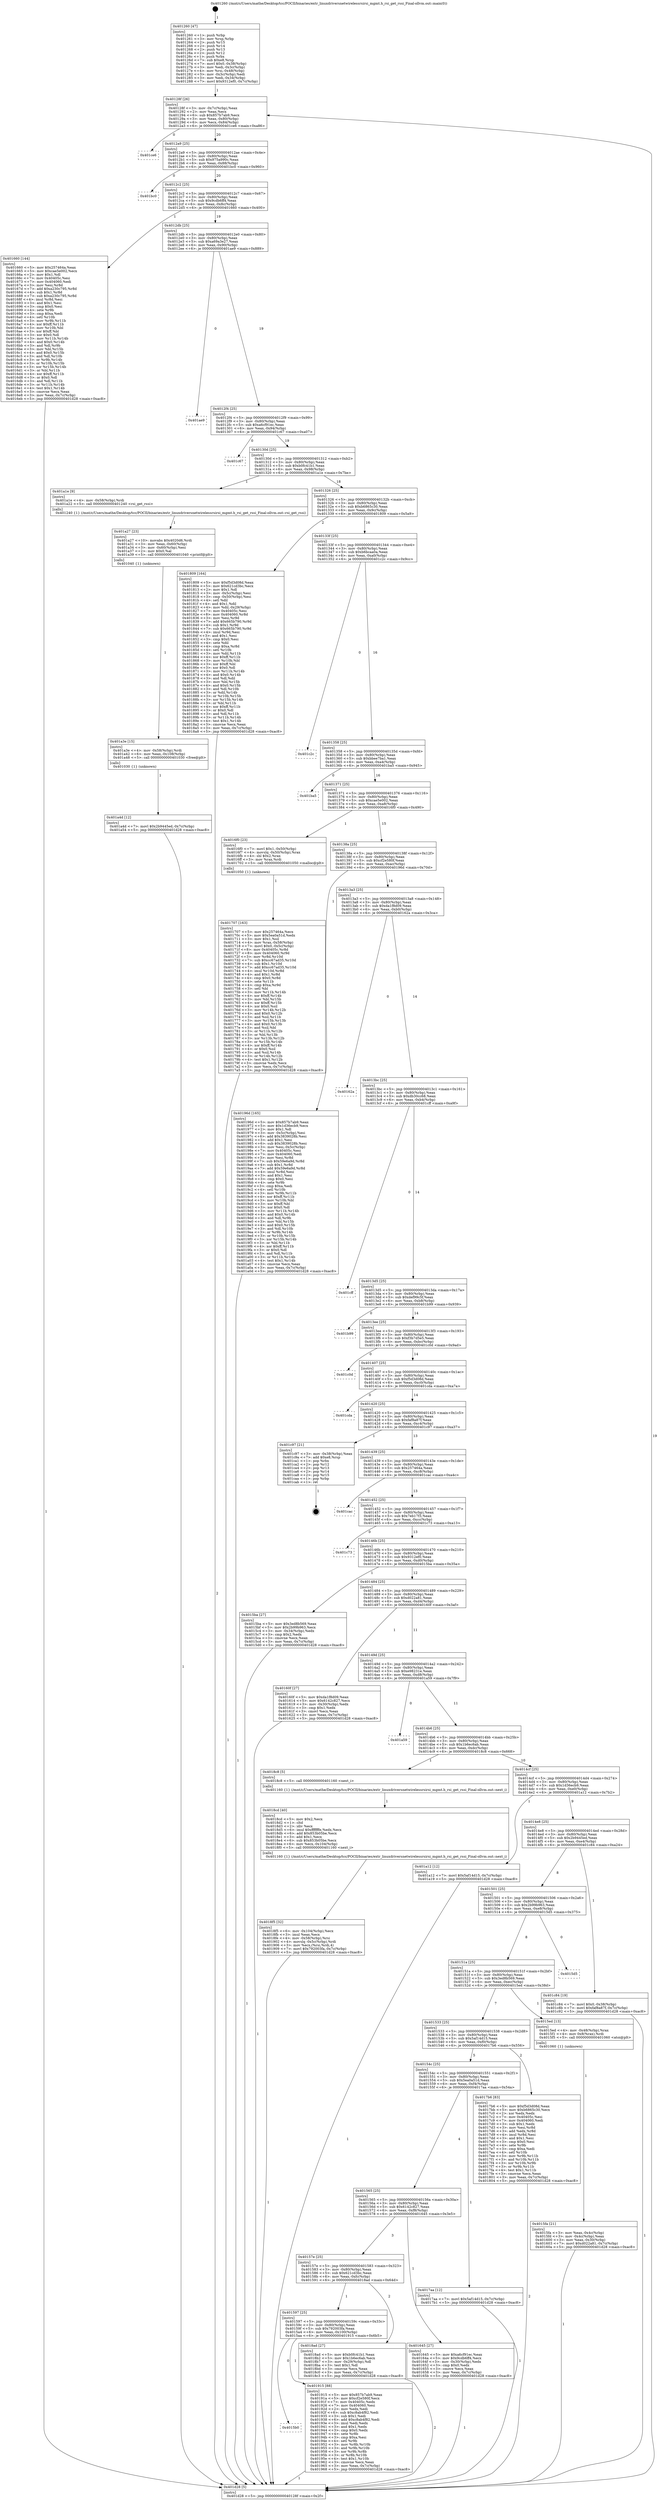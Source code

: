 digraph "0x401260" {
  label = "0x401260 (/mnt/c/Users/mathe/Desktop/tcc/POCII/binaries/extr_linuxdriversnetwirelessrsirsi_mgmt.h_rsi_get_rssi_Final-ollvm.out::main(0))"
  labelloc = "t"
  node[shape=record]

  Entry [label="",width=0.3,height=0.3,shape=circle,fillcolor=black,style=filled]
  "0x40128f" [label="{
     0x40128f [26]\l
     | [instrs]\l
     &nbsp;&nbsp;0x40128f \<+3\>: mov -0x7c(%rbp),%eax\l
     &nbsp;&nbsp;0x401292 \<+2\>: mov %eax,%ecx\l
     &nbsp;&nbsp;0x401294 \<+6\>: sub $0x857b7ab9,%ecx\l
     &nbsp;&nbsp;0x40129a \<+3\>: mov %eax,-0x80(%rbp)\l
     &nbsp;&nbsp;0x40129d \<+6\>: mov %ecx,-0x84(%rbp)\l
     &nbsp;&nbsp;0x4012a3 \<+6\>: je 0000000000401ce6 \<main+0xa86\>\l
  }"]
  "0x401ce6" [label="{
     0x401ce6\l
  }", style=dashed]
  "0x4012a9" [label="{
     0x4012a9 [25]\l
     | [instrs]\l
     &nbsp;&nbsp;0x4012a9 \<+5\>: jmp 00000000004012ae \<main+0x4e\>\l
     &nbsp;&nbsp;0x4012ae \<+3\>: mov -0x80(%rbp),%eax\l
     &nbsp;&nbsp;0x4012b1 \<+5\>: sub $0x975a990c,%eax\l
     &nbsp;&nbsp;0x4012b6 \<+6\>: mov %eax,-0x88(%rbp)\l
     &nbsp;&nbsp;0x4012bc \<+6\>: je 0000000000401bc0 \<main+0x960\>\l
  }"]
  Exit [label="",width=0.3,height=0.3,shape=circle,fillcolor=black,style=filled,peripheries=2]
  "0x401bc0" [label="{
     0x401bc0\l
  }", style=dashed]
  "0x4012c2" [label="{
     0x4012c2 [25]\l
     | [instrs]\l
     &nbsp;&nbsp;0x4012c2 \<+5\>: jmp 00000000004012c7 \<main+0x67\>\l
     &nbsp;&nbsp;0x4012c7 \<+3\>: mov -0x80(%rbp),%eax\l
     &nbsp;&nbsp;0x4012ca \<+5\>: sub $0x9cdb6ff4,%eax\l
     &nbsp;&nbsp;0x4012cf \<+6\>: mov %eax,-0x8c(%rbp)\l
     &nbsp;&nbsp;0x4012d5 \<+6\>: je 0000000000401660 \<main+0x400\>\l
  }"]
  "0x401a4d" [label="{
     0x401a4d [12]\l
     | [instrs]\l
     &nbsp;&nbsp;0x401a4d \<+7\>: movl $0x2b9445ed,-0x7c(%rbp)\l
     &nbsp;&nbsp;0x401a54 \<+5\>: jmp 0000000000401d28 \<main+0xac8\>\l
  }"]
  "0x401660" [label="{
     0x401660 [144]\l
     | [instrs]\l
     &nbsp;&nbsp;0x401660 \<+5\>: mov $0x257464a,%eax\l
     &nbsp;&nbsp;0x401665 \<+5\>: mov $0xcae5e002,%ecx\l
     &nbsp;&nbsp;0x40166a \<+2\>: mov $0x1,%dl\l
     &nbsp;&nbsp;0x40166c \<+7\>: mov 0x40405c,%esi\l
     &nbsp;&nbsp;0x401673 \<+7\>: mov 0x404060,%edi\l
     &nbsp;&nbsp;0x40167a \<+3\>: mov %esi,%r8d\l
     &nbsp;&nbsp;0x40167d \<+7\>: add $0xa230c795,%r8d\l
     &nbsp;&nbsp;0x401684 \<+4\>: sub $0x1,%r8d\l
     &nbsp;&nbsp;0x401688 \<+7\>: sub $0xa230c795,%r8d\l
     &nbsp;&nbsp;0x40168f \<+4\>: imul %r8d,%esi\l
     &nbsp;&nbsp;0x401693 \<+3\>: and $0x1,%esi\l
     &nbsp;&nbsp;0x401696 \<+3\>: cmp $0x0,%esi\l
     &nbsp;&nbsp;0x401699 \<+4\>: sete %r9b\l
     &nbsp;&nbsp;0x40169d \<+3\>: cmp $0xa,%edi\l
     &nbsp;&nbsp;0x4016a0 \<+4\>: setl %r10b\l
     &nbsp;&nbsp;0x4016a4 \<+3\>: mov %r9b,%r11b\l
     &nbsp;&nbsp;0x4016a7 \<+4\>: xor $0xff,%r11b\l
     &nbsp;&nbsp;0x4016ab \<+3\>: mov %r10b,%bl\l
     &nbsp;&nbsp;0x4016ae \<+3\>: xor $0xff,%bl\l
     &nbsp;&nbsp;0x4016b1 \<+3\>: xor $0x0,%dl\l
     &nbsp;&nbsp;0x4016b4 \<+3\>: mov %r11b,%r14b\l
     &nbsp;&nbsp;0x4016b7 \<+4\>: and $0x0,%r14b\l
     &nbsp;&nbsp;0x4016bb \<+3\>: and %dl,%r9b\l
     &nbsp;&nbsp;0x4016be \<+3\>: mov %bl,%r15b\l
     &nbsp;&nbsp;0x4016c1 \<+4\>: and $0x0,%r15b\l
     &nbsp;&nbsp;0x4016c5 \<+3\>: and %dl,%r10b\l
     &nbsp;&nbsp;0x4016c8 \<+3\>: or %r9b,%r14b\l
     &nbsp;&nbsp;0x4016cb \<+3\>: or %r10b,%r15b\l
     &nbsp;&nbsp;0x4016ce \<+3\>: xor %r15b,%r14b\l
     &nbsp;&nbsp;0x4016d1 \<+3\>: or %bl,%r11b\l
     &nbsp;&nbsp;0x4016d4 \<+4\>: xor $0xff,%r11b\l
     &nbsp;&nbsp;0x4016d8 \<+3\>: or $0x0,%dl\l
     &nbsp;&nbsp;0x4016db \<+3\>: and %dl,%r11b\l
     &nbsp;&nbsp;0x4016de \<+3\>: or %r11b,%r14b\l
     &nbsp;&nbsp;0x4016e1 \<+4\>: test $0x1,%r14b\l
     &nbsp;&nbsp;0x4016e5 \<+3\>: cmovne %ecx,%eax\l
     &nbsp;&nbsp;0x4016e8 \<+3\>: mov %eax,-0x7c(%rbp)\l
     &nbsp;&nbsp;0x4016eb \<+5\>: jmp 0000000000401d28 \<main+0xac8\>\l
  }"]
  "0x4012db" [label="{
     0x4012db [25]\l
     | [instrs]\l
     &nbsp;&nbsp;0x4012db \<+5\>: jmp 00000000004012e0 \<main+0x80\>\l
     &nbsp;&nbsp;0x4012e0 \<+3\>: mov -0x80(%rbp),%eax\l
     &nbsp;&nbsp;0x4012e3 \<+5\>: sub $0xa69a3e27,%eax\l
     &nbsp;&nbsp;0x4012e8 \<+6\>: mov %eax,-0x90(%rbp)\l
     &nbsp;&nbsp;0x4012ee \<+6\>: je 0000000000401ae9 \<main+0x889\>\l
  }"]
  "0x401a3e" [label="{
     0x401a3e [15]\l
     | [instrs]\l
     &nbsp;&nbsp;0x401a3e \<+4\>: mov -0x58(%rbp),%rdi\l
     &nbsp;&nbsp;0x401a42 \<+6\>: mov %eax,-0x108(%rbp)\l
     &nbsp;&nbsp;0x401a48 \<+5\>: call 0000000000401030 \<free@plt\>\l
     | [calls]\l
     &nbsp;&nbsp;0x401030 \{1\} (unknown)\l
  }"]
  "0x401ae9" [label="{
     0x401ae9\l
  }", style=dashed]
  "0x4012f4" [label="{
     0x4012f4 [25]\l
     | [instrs]\l
     &nbsp;&nbsp;0x4012f4 \<+5\>: jmp 00000000004012f9 \<main+0x99\>\l
     &nbsp;&nbsp;0x4012f9 \<+3\>: mov -0x80(%rbp),%eax\l
     &nbsp;&nbsp;0x4012fc \<+5\>: sub $0xa6cf91ec,%eax\l
     &nbsp;&nbsp;0x401301 \<+6\>: mov %eax,-0x94(%rbp)\l
     &nbsp;&nbsp;0x401307 \<+6\>: je 0000000000401c67 \<main+0xa07\>\l
  }"]
  "0x401a27" [label="{
     0x401a27 [23]\l
     | [instrs]\l
     &nbsp;&nbsp;0x401a27 \<+10\>: movabs $0x4020d6,%rdi\l
     &nbsp;&nbsp;0x401a31 \<+3\>: mov %eax,-0x60(%rbp)\l
     &nbsp;&nbsp;0x401a34 \<+3\>: mov -0x60(%rbp),%esi\l
     &nbsp;&nbsp;0x401a37 \<+2\>: mov $0x0,%al\l
     &nbsp;&nbsp;0x401a39 \<+5\>: call 0000000000401040 \<printf@plt\>\l
     | [calls]\l
     &nbsp;&nbsp;0x401040 \{1\} (unknown)\l
  }"]
  "0x401c67" [label="{
     0x401c67\l
  }", style=dashed]
  "0x40130d" [label="{
     0x40130d [25]\l
     | [instrs]\l
     &nbsp;&nbsp;0x40130d \<+5\>: jmp 0000000000401312 \<main+0xb2\>\l
     &nbsp;&nbsp;0x401312 \<+3\>: mov -0x80(%rbp),%eax\l
     &nbsp;&nbsp;0x401315 \<+5\>: sub $0xb0fc41b1,%eax\l
     &nbsp;&nbsp;0x40131a \<+6\>: mov %eax,-0x98(%rbp)\l
     &nbsp;&nbsp;0x401320 \<+6\>: je 0000000000401a1e \<main+0x7be\>\l
  }"]
  "0x4015b0" [label="{
     0x4015b0\l
  }", style=dashed]
  "0x401a1e" [label="{
     0x401a1e [9]\l
     | [instrs]\l
     &nbsp;&nbsp;0x401a1e \<+4\>: mov -0x58(%rbp),%rdi\l
     &nbsp;&nbsp;0x401a22 \<+5\>: call 0000000000401240 \<rsi_get_rssi\>\l
     | [calls]\l
     &nbsp;&nbsp;0x401240 \{1\} (/mnt/c/Users/mathe/Desktop/tcc/POCII/binaries/extr_linuxdriversnetwirelessrsirsi_mgmt.h_rsi_get_rssi_Final-ollvm.out::rsi_get_rssi)\l
  }"]
  "0x401326" [label="{
     0x401326 [25]\l
     | [instrs]\l
     &nbsp;&nbsp;0x401326 \<+5\>: jmp 000000000040132b \<main+0xcb\>\l
     &nbsp;&nbsp;0x40132b \<+3\>: mov -0x80(%rbp),%eax\l
     &nbsp;&nbsp;0x40132e \<+5\>: sub $0xb6865c30,%eax\l
     &nbsp;&nbsp;0x401333 \<+6\>: mov %eax,-0x9c(%rbp)\l
     &nbsp;&nbsp;0x401339 \<+6\>: je 0000000000401809 \<main+0x5a9\>\l
  }"]
  "0x401915" [label="{
     0x401915 [88]\l
     | [instrs]\l
     &nbsp;&nbsp;0x401915 \<+5\>: mov $0x857b7ab9,%eax\l
     &nbsp;&nbsp;0x40191a \<+5\>: mov $0xcf2e580f,%ecx\l
     &nbsp;&nbsp;0x40191f \<+7\>: mov 0x40405c,%edx\l
     &nbsp;&nbsp;0x401926 \<+7\>: mov 0x404060,%esi\l
     &nbsp;&nbsp;0x40192d \<+2\>: mov %edx,%edi\l
     &nbsp;&nbsp;0x40192f \<+6\>: sub $0xc8ab4f82,%edi\l
     &nbsp;&nbsp;0x401935 \<+3\>: sub $0x1,%edi\l
     &nbsp;&nbsp;0x401938 \<+6\>: add $0xc8ab4f82,%edi\l
     &nbsp;&nbsp;0x40193e \<+3\>: imul %edi,%edx\l
     &nbsp;&nbsp;0x401941 \<+3\>: and $0x1,%edx\l
     &nbsp;&nbsp;0x401944 \<+3\>: cmp $0x0,%edx\l
     &nbsp;&nbsp;0x401947 \<+4\>: sete %r8b\l
     &nbsp;&nbsp;0x40194b \<+3\>: cmp $0xa,%esi\l
     &nbsp;&nbsp;0x40194e \<+4\>: setl %r9b\l
     &nbsp;&nbsp;0x401952 \<+3\>: mov %r8b,%r10b\l
     &nbsp;&nbsp;0x401955 \<+3\>: and %r9b,%r10b\l
     &nbsp;&nbsp;0x401958 \<+3\>: xor %r9b,%r8b\l
     &nbsp;&nbsp;0x40195b \<+3\>: or %r8b,%r10b\l
     &nbsp;&nbsp;0x40195e \<+4\>: test $0x1,%r10b\l
     &nbsp;&nbsp;0x401962 \<+3\>: cmovne %ecx,%eax\l
     &nbsp;&nbsp;0x401965 \<+3\>: mov %eax,-0x7c(%rbp)\l
     &nbsp;&nbsp;0x401968 \<+5\>: jmp 0000000000401d28 \<main+0xac8\>\l
  }"]
  "0x401809" [label="{
     0x401809 [164]\l
     | [instrs]\l
     &nbsp;&nbsp;0x401809 \<+5\>: mov $0xf5d3d08d,%eax\l
     &nbsp;&nbsp;0x40180e \<+5\>: mov $0x621cd3bc,%ecx\l
     &nbsp;&nbsp;0x401813 \<+2\>: mov $0x1,%dl\l
     &nbsp;&nbsp;0x401815 \<+3\>: mov -0x5c(%rbp),%esi\l
     &nbsp;&nbsp;0x401818 \<+3\>: cmp -0x50(%rbp),%esi\l
     &nbsp;&nbsp;0x40181b \<+4\>: setl %dil\l
     &nbsp;&nbsp;0x40181f \<+4\>: and $0x1,%dil\l
     &nbsp;&nbsp;0x401823 \<+4\>: mov %dil,-0x29(%rbp)\l
     &nbsp;&nbsp;0x401827 \<+7\>: mov 0x40405c,%esi\l
     &nbsp;&nbsp;0x40182e \<+8\>: mov 0x404060,%r8d\l
     &nbsp;&nbsp;0x401836 \<+3\>: mov %esi,%r9d\l
     &nbsp;&nbsp;0x401839 \<+7\>: add $0x665b790,%r9d\l
     &nbsp;&nbsp;0x401840 \<+4\>: sub $0x1,%r9d\l
     &nbsp;&nbsp;0x401844 \<+7\>: sub $0x665b790,%r9d\l
     &nbsp;&nbsp;0x40184b \<+4\>: imul %r9d,%esi\l
     &nbsp;&nbsp;0x40184f \<+3\>: and $0x1,%esi\l
     &nbsp;&nbsp;0x401852 \<+3\>: cmp $0x0,%esi\l
     &nbsp;&nbsp;0x401855 \<+4\>: sete %dil\l
     &nbsp;&nbsp;0x401859 \<+4\>: cmp $0xa,%r8d\l
     &nbsp;&nbsp;0x40185d \<+4\>: setl %r10b\l
     &nbsp;&nbsp;0x401861 \<+3\>: mov %dil,%r11b\l
     &nbsp;&nbsp;0x401864 \<+4\>: xor $0xff,%r11b\l
     &nbsp;&nbsp;0x401868 \<+3\>: mov %r10b,%bl\l
     &nbsp;&nbsp;0x40186b \<+3\>: xor $0xff,%bl\l
     &nbsp;&nbsp;0x40186e \<+3\>: xor $0x0,%dl\l
     &nbsp;&nbsp;0x401871 \<+3\>: mov %r11b,%r14b\l
     &nbsp;&nbsp;0x401874 \<+4\>: and $0x0,%r14b\l
     &nbsp;&nbsp;0x401878 \<+3\>: and %dl,%dil\l
     &nbsp;&nbsp;0x40187b \<+3\>: mov %bl,%r15b\l
     &nbsp;&nbsp;0x40187e \<+4\>: and $0x0,%r15b\l
     &nbsp;&nbsp;0x401882 \<+3\>: and %dl,%r10b\l
     &nbsp;&nbsp;0x401885 \<+3\>: or %dil,%r14b\l
     &nbsp;&nbsp;0x401888 \<+3\>: or %r10b,%r15b\l
     &nbsp;&nbsp;0x40188b \<+3\>: xor %r15b,%r14b\l
     &nbsp;&nbsp;0x40188e \<+3\>: or %bl,%r11b\l
     &nbsp;&nbsp;0x401891 \<+4\>: xor $0xff,%r11b\l
     &nbsp;&nbsp;0x401895 \<+3\>: or $0x0,%dl\l
     &nbsp;&nbsp;0x401898 \<+3\>: and %dl,%r11b\l
     &nbsp;&nbsp;0x40189b \<+3\>: or %r11b,%r14b\l
     &nbsp;&nbsp;0x40189e \<+4\>: test $0x1,%r14b\l
     &nbsp;&nbsp;0x4018a2 \<+3\>: cmovne %ecx,%eax\l
     &nbsp;&nbsp;0x4018a5 \<+3\>: mov %eax,-0x7c(%rbp)\l
     &nbsp;&nbsp;0x4018a8 \<+5\>: jmp 0000000000401d28 \<main+0xac8\>\l
  }"]
  "0x40133f" [label="{
     0x40133f [25]\l
     | [instrs]\l
     &nbsp;&nbsp;0x40133f \<+5\>: jmp 0000000000401344 \<main+0xe4\>\l
     &nbsp;&nbsp;0x401344 \<+3\>: mov -0x80(%rbp),%eax\l
     &nbsp;&nbsp;0x401347 \<+5\>: sub $0xb6bcaa0a,%eax\l
     &nbsp;&nbsp;0x40134c \<+6\>: mov %eax,-0xa0(%rbp)\l
     &nbsp;&nbsp;0x401352 \<+6\>: je 0000000000401c2c \<main+0x9cc\>\l
  }"]
  "0x4018f5" [label="{
     0x4018f5 [32]\l
     | [instrs]\l
     &nbsp;&nbsp;0x4018f5 \<+6\>: mov -0x104(%rbp),%ecx\l
     &nbsp;&nbsp;0x4018fb \<+3\>: imul %eax,%ecx\l
     &nbsp;&nbsp;0x4018fe \<+4\>: mov -0x58(%rbp),%rsi\l
     &nbsp;&nbsp;0x401902 \<+4\>: movslq -0x5c(%rbp),%rdi\l
     &nbsp;&nbsp;0x401906 \<+3\>: mov %ecx,(%rsi,%rdi,4)\l
     &nbsp;&nbsp;0x401909 \<+7\>: movl $0x792003fa,-0x7c(%rbp)\l
     &nbsp;&nbsp;0x401910 \<+5\>: jmp 0000000000401d28 \<main+0xac8\>\l
  }"]
  "0x401c2c" [label="{
     0x401c2c\l
  }", style=dashed]
  "0x401358" [label="{
     0x401358 [25]\l
     | [instrs]\l
     &nbsp;&nbsp;0x401358 \<+5\>: jmp 000000000040135d \<main+0xfd\>\l
     &nbsp;&nbsp;0x40135d \<+3\>: mov -0x80(%rbp),%eax\l
     &nbsp;&nbsp;0x401360 \<+5\>: sub $0xbbee7ba1,%eax\l
     &nbsp;&nbsp;0x401365 \<+6\>: mov %eax,-0xa4(%rbp)\l
     &nbsp;&nbsp;0x40136b \<+6\>: je 0000000000401ba5 \<main+0x945\>\l
  }"]
  "0x4018cd" [label="{
     0x4018cd [40]\l
     | [instrs]\l
     &nbsp;&nbsp;0x4018cd \<+5\>: mov $0x2,%ecx\l
     &nbsp;&nbsp;0x4018d2 \<+1\>: cltd\l
     &nbsp;&nbsp;0x4018d3 \<+2\>: idiv %ecx\l
     &nbsp;&nbsp;0x4018d5 \<+6\>: imul $0xfffffffe,%edx,%ecx\l
     &nbsp;&nbsp;0x4018db \<+6\>: add $0x853b05be,%ecx\l
     &nbsp;&nbsp;0x4018e1 \<+3\>: add $0x1,%ecx\l
     &nbsp;&nbsp;0x4018e4 \<+6\>: sub $0x853b05be,%ecx\l
     &nbsp;&nbsp;0x4018ea \<+6\>: mov %ecx,-0x104(%rbp)\l
     &nbsp;&nbsp;0x4018f0 \<+5\>: call 0000000000401160 \<next_i\>\l
     | [calls]\l
     &nbsp;&nbsp;0x401160 \{1\} (/mnt/c/Users/mathe/Desktop/tcc/POCII/binaries/extr_linuxdriversnetwirelessrsirsi_mgmt.h_rsi_get_rssi_Final-ollvm.out::next_i)\l
  }"]
  "0x401ba5" [label="{
     0x401ba5\l
  }", style=dashed]
  "0x401371" [label="{
     0x401371 [25]\l
     | [instrs]\l
     &nbsp;&nbsp;0x401371 \<+5\>: jmp 0000000000401376 \<main+0x116\>\l
     &nbsp;&nbsp;0x401376 \<+3\>: mov -0x80(%rbp),%eax\l
     &nbsp;&nbsp;0x401379 \<+5\>: sub $0xcae5e002,%eax\l
     &nbsp;&nbsp;0x40137e \<+6\>: mov %eax,-0xa8(%rbp)\l
     &nbsp;&nbsp;0x401384 \<+6\>: je 00000000004016f0 \<main+0x490\>\l
  }"]
  "0x401597" [label="{
     0x401597 [25]\l
     | [instrs]\l
     &nbsp;&nbsp;0x401597 \<+5\>: jmp 000000000040159c \<main+0x33c\>\l
     &nbsp;&nbsp;0x40159c \<+3\>: mov -0x80(%rbp),%eax\l
     &nbsp;&nbsp;0x40159f \<+5\>: sub $0x792003fa,%eax\l
     &nbsp;&nbsp;0x4015a4 \<+6\>: mov %eax,-0x100(%rbp)\l
     &nbsp;&nbsp;0x4015aa \<+6\>: je 0000000000401915 \<main+0x6b5\>\l
  }"]
  "0x4016f0" [label="{
     0x4016f0 [23]\l
     | [instrs]\l
     &nbsp;&nbsp;0x4016f0 \<+7\>: movl $0x1,-0x50(%rbp)\l
     &nbsp;&nbsp;0x4016f7 \<+4\>: movslq -0x50(%rbp),%rax\l
     &nbsp;&nbsp;0x4016fb \<+4\>: shl $0x2,%rax\l
     &nbsp;&nbsp;0x4016ff \<+3\>: mov %rax,%rdi\l
     &nbsp;&nbsp;0x401702 \<+5\>: call 0000000000401050 \<malloc@plt\>\l
     | [calls]\l
     &nbsp;&nbsp;0x401050 \{1\} (unknown)\l
  }"]
  "0x40138a" [label="{
     0x40138a [25]\l
     | [instrs]\l
     &nbsp;&nbsp;0x40138a \<+5\>: jmp 000000000040138f \<main+0x12f\>\l
     &nbsp;&nbsp;0x40138f \<+3\>: mov -0x80(%rbp),%eax\l
     &nbsp;&nbsp;0x401392 \<+5\>: sub $0xcf2e580f,%eax\l
     &nbsp;&nbsp;0x401397 \<+6\>: mov %eax,-0xac(%rbp)\l
     &nbsp;&nbsp;0x40139d \<+6\>: je 000000000040196d \<main+0x70d\>\l
  }"]
  "0x4018ad" [label="{
     0x4018ad [27]\l
     | [instrs]\l
     &nbsp;&nbsp;0x4018ad \<+5\>: mov $0xb0fc41b1,%eax\l
     &nbsp;&nbsp;0x4018b2 \<+5\>: mov $0x1b6ec6ab,%ecx\l
     &nbsp;&nbsp;0x4018b7 \<+3\>: mov -0x29(%rbp),%dl\l
     &nbsp;&nbsp;0x4018ba \<+3\>: test $0x1,%dl\l
     &nbsp;&nbsp;0x4018bd \<+3\>: cmovne %ecx,%eax\l
     &nbsp;&nbsp;0x4018c0 \<+3\>: mov %eax,-0x7c(%rbp)\l
     &nbsp;&nbsp;0x4018c3 \<+5\>: jmp 0000000000401d28 \<main+0xac8\>\l
  }"]
  "0x40196d" [label="{
     0x40196d [165]\l
     | [instrs]\l
     &nbsp;&nbsp;0x40196d \<+5\>: mov $0x857b7ab9,%eax\l
     &nbsp;&nbsp;0x401972 \<+5\>: mov $0x1d36ecb9,%ecx\l
     &nbsp;&nbsp;0x401977 \<+2\>: mov $0x1,%dl\l
     &nbsp;&nbsp;0x401979 \<+3\>: mov -0x5c(%rbp),%esi\l
     &nbsp;&nbsp;0x40197c \<+6\>: add $0x3839028b,%esi\l
     &nbsp;&nbsp;0x401982 \<+3\>: add $0x1,%esi\l
     &nbsp;&nbsp;0x401985 \<+6\>: sub $0x3839028b,%esi\l
     &nbsp;&nbsp;0x40198b \<+3\>: mov %esi,-0x5c(%rbp)\l
     &nbsp;&nbsp;0x40198e \<+7\>: mov 0x40405c,%esi\l
     &nbsp;&nbsp;0x401995 \<+7\>: mov 0x404060,%edi\l
     &nbsp;&nbsp;0x40199c \<+3\>: mov %esi,%r8d\l
     &nbsp;&nbsp;0x40199f \<+7\>: sub $0x59e6a9d,%r8d\l
     &nbsp;&nbsp;0x4019a6 \<+4\>: sub $0x1,%r8d\l
     &nbsp;&nbsp;0x4019aa \<+7\>: add $0x59e6a9d,%r8d\l
     &nbsp;&nbsp;0x4019b1 \<+4\>: imul %r8d,%esi\l
     &nbsp;&nbsp;0x4019b5 \<+3\>: and $0x1,%esi\l
     &nbsp;&nbsp;0x4019b8 \<+3\>: cmp $0x0,%esi\l
     &nbsp;&nbsp;0x4019bb \<+4\>: sete %r9b\l
     &nbsp;&nbsp;0x4019bf \<+3\>: cmp $0xa,%edi\l
     &nbsp;&nbsp;0x4019c2 \<+4\>: setl %r10b\l
     &nbsp;&nbsp;0x4019c6 \<+3\>: mov %r9b,%r11b\l
     &nbsp;&nbsp;0x4019c9 \<+4\>: xor $0xff,%r11b\l
     &nbsp;&nbsp;0x4019cd \<+3\>: mov %r10b,%bl\l
     &nbsp;&nbsp;0x4019d0 \<+3\>: xor $0xff,%bl\l
     &nbsp;&nbsp;0x4019d3 \<+3\>: xor $0x0,%dl\l
     &nbsp;&nbsp;0x4019d6 \<+3\>: mov %r11b,%r14b\l
     &nbsp;&nbsp;0x4019d9 \<+4\>: and $0x0,%r14b\l
     &nbsp;&nbsp;0x4019dd \<+3\>: and %dl,%r9b\l
     &nbsp;&nbsp;0x4019e0 \<+3\>: mov %bl,%r15b\l
     &nbsp;&nbsp;0x4019e3 \<+4\>: and $0x0,%r15b\l
     &nbsp;&nbsp;0x4019e7 \<+3\>: and %dl,%r10b\l
     &nbsp;&nbsp;0x4019ea \<+3\>: or %r9b,%r14b\l
     &nbsp;&nbsp;0x4019ed \<+3\>: or %r10b,%r15b\l
     &nbsp;&nbsp;0x4019f0 \<+3\>: xor %r15b,%r14b\l
     &nbsp;&nbsp;0x4019f3 \<+3\>: or %bl,%r11b\l
     &nbsp;&nbsp;0x4019f6 \<+4\>: xor $0xff,%r11b\l
     &nbsp;&nbsp;0x4019fa \<+3\>: or $0x0,%dl\l
     &nbsp;&nbsp;0x4019fd \<+3\>: and %dl,%r11b\l
     &nbsp;&nbsp;0x401a00 \<+3\>: or %r11b,%r14b\l
     &nbsp;&nbsp;0x401a03 \<+4\>: test $0x1,%r14b\l
     &nbsp;&nbsp;0x401a07 \<+3\>: cmovne %ecx,%eax\l
     &nbsp;&nbsp;0x401a0a \<+3\>: mov %eax,-0x7c(%rbp)\l
     &nbsp;&nbsp;0x401a0d \<+5\>: jmp 0000000000401d28 \<main+0xac8\>\l
  }"]
  "0x4013a3" [label="{
     0x4013a3 [25]\l
     | [instrs]\l
     &nbsp;&nbsp;0x4013a3 \<+5\>: jmp 00000000004013a8 \<main+0x148\>\l
     &nbsp;&nbsp;0x4013a8 \<+3\>: mov -0x80(%rbp),%eax\l
     &nbsp;&nbsp;0x4013ab \<+5\>: sub $0xda1f8d09,%eax\l
     &nbsp;&nbsp;0x4013b0 \<+6\>: mov %eax,-0xb0(%rbp)\l
     &nbsp;&nbsp;0x4013b6 \<+6\>: je 000000000040162a \<main+0x3ca\>\l
  }"]
  "0x401707" [label="{
     0x401707 [163]\l
     | [instrs]\l
     &nbsp;&nbsp;0x401707 \<+5\>: mov $0x257464a,%ecx\l
     &nbsp;&nbsp;0x40170c \<+5\>: mov $0x5ea0a51d,%edx\l
     &nbsp;&nbsp;0x401711 \<+3\>: mov $0x1,%sil\l
     &nbsp;&nbsp;0x401714 \<+4\>: mov %rax,-0x58(%rbp)\l
     &nbsp;&nbsp;0x401718 \<+7\>: movl $0x0,-0x5c(%rbp)\l
     &nbsp;&nbsp;0x40171f \<+8\>: mov 0x40405c,%r8d\l
     &nbsp;&nbsp;0x401727 \<+8\>: mov 0x404060,%r9d\l
     &nbsp;&nbsp;0x40172f \<+3\>: mov %r8d,%r10d\l
     &nbsp;&nbsp;0x401732 \<+7\>: sub $0xcc67ad35,%r10d\l
     &nbsp;&nbsp;0x401739 \<+4\>: sub $0x1,%r10d\l
     &nbsp;&nbsp;0x40173d \<+7\>: add $0xcc67ad35,%r10d\l
     &nbsp;&nbsp;0x401744 \<+4\>: imul %r10d,%r8d\l
     &nbsp;&nbsp;0x401748 \<+4\>: and $0x1,%r8d\l
     &nbsp;&nbsp;0x40174c \<+4\>: cmp $0x0,%r8d\l
     &nbsp;&nbsp;0x401750 \<+4\>: sete %r11b\l
     &nbsp;&nbsp;0x401754 \<+4\>: cmp $0xa,%r9d\l
     &nbsp;&nbsp;0x401758 \<+3\>: setl %bl\l
     &nbsp;&nbsp;0x40175b \<+3\>: mov %r11b,%r14b\l
     &nbsp;&nbsp;0x40175e \<+4\>: xor $0xff,%r14b\l
     &nbsp;&nbsp;0x401762 \<+3\>: mov %bl,%r15b\l
     &nbsp;&nbsp;0x401765 \<+4\>: xor $0xff,%r15b\l
     &nbsp;&nbsp;0x401769 \<+4\>: xor $0x0,%sil\l
     &nbsp;&nbsp;0x40176d \<+3\>: mov %r14b,%r12b\l
     &nbsp;&nbsp;0x401770 \<+4\>: and $0x0,%r12b\l
     &nbsp;&nbsp;0x401774 \<+3\>: and %sil,%r11b\l
     &nbsp;&nbsp;0x401777 \<+3\>: mov %r15b,%r13b\l
     &nbsp;&nbsp;0x40177a \<+4\>: and $0x0,%r13b\l
     &nbsp;&nbsp;0x40177e \<+3\>: and %sil,%bl\l
     &nbsp;&nbsp;0x401781 \<+3\>: or %r11b,%r12b\l
     &nbsp;&nbsp;0x401784 \<+3\>: or %bl,%r13b\l
     &nbsp;&nbsp;0x401787 \<+3\>: xor %r13b,%r12b\l
     &nbsp;&nbsp;0x40178a \<+3\>: or %r15b,%r14b\l
     &nbsp;&nbsp;0x40178d \<+4\>: xor $0xff,%r14b\l
     &nbsp;&nbsp;0x401791 \<+4\>: or $0x0,%sil\l
     &nbsp;&nbsp;0x401795 \<+3\>: and %sil,%r14b\l
     &nbsp;&nbsp;0x401798 \<+3\>: or %r14b,%r12b\l
     &nbsp;&nbsp;0x40179b \<+4\>: test $0x1,%r12b\l
     &nbsp;&nbsp;0x40179f \<+3\>: cmovne %edx,%ecx\l
     &nbsp;&nbsp;0x4017a2 \<+3\>: mov %ecx,-0x7c(%rbp)\l
     &nbsp;&nbsp;0x4017a5 \<+5\>: jmp 0000000000401d28 \<main+0xac8\>\l
  }"]
  "0x40162a" [label="{
     0x40162a\l
  }", style=dashed]
  "0x4013bc" [label="{
     0x4013bc [25]\l
     | [instrs]\l
     &nbsp;&nbsp;0x4013bc \<+5\>: jmp 00000000004013c1 \<main+0x161\>\l
     &nbsp;&nbsp;0x4013c1 \<+3\>: mov -0x80(%rbp),%eax\l
     &nbsp;&nbsp;0x4013c4 \<+5\>: sub $0xdb30cc68,%eax\l
     &nbsp;&nbsp;0x4013c9 \<+6\>: mov %eax,-0xb4(%rbp)\l
     &nbsp;&nbsp;0x4013cf \<+6\>: je 0000000000401cff \<main+0xa9f\>\l
  }"]
  "0x40157e" [label="{
     0x40157e [25]\l
     | [instrs]\l
     &nbsp;&nbsp;0x40157e \<+5\>: jmp 0000000000401583 \<main+0x323\>\l
     &nbsp;&nbsp;0x401583 \<+3\>: mov -0x80(%rbp),%eax\l
     &nbsp;&nbsp;0x401586 \<+5\>: sub $0x621cd3bc,%eax\l
     &nbsp;&nbsp;0x40158b \<+6\>: mov %eax,-0xfc(%rbp)\l
     &nbsp;&nbsp;0x401591 \<+6\>: je 00000000004018ad \<main+0x64d\>\l
  }"]
  "0x401cff" [label="{
     0x401cff\l
  }", style=dashed]
  "0x4013d5" [label="{
     0x4013d5 [25]\l
     | [instrs]\l
     &nbsp;&nbsp;0x4013d5 \<+5\>: jmp 00000000004013da \<main+0x17a\>\l
     &nbsp;&nbsp;0x4013da \<+3\>: mov -0x80(%rbp),%eax\l
     &nbsp;&nbsp;0x4013dd \<+5\>: sub $0xdef99c5f,%eax\l
     &nbsp;&nbsp;0x4013e2 \<+6\>: mov %eax,-0xb8(%rbp)\l
     &nbsp;&nbsp;0x4013e8 \<+6\>: je 0000000000401b99 \<main+0x939\>\l
  }"]
  "0x401645" [label="{
     0x401645 [27]\l
     | [instrs]\l
     &nbsp;&nbsp;0x401645 \<+5\>: mov $0xa6cf91ec,%eax\l
     &nbsp;&nbsp;0x40164a \<+5\>: mov $0x9cdb6ff4,%ecx\l
     &nbsp;&nbsp;0x40164f \<+3\>: mov -0x30(%rbp),%edx\l
     &nbsp;&nbsp;0x401652 \<+3\>: cmp $0x0,%edx\l
     &nbsp;&nbsp;0x401655 \<+3\>: cmove %ecx,%eax\l
     &nbsp;&nbsp;0x401658 \<+3\>: mov %eax,-0x7c(%rbp)\l
     &nbsp;&nbsp;0x40165b \<+5\>: jmp 0000000000401d28 \<main+0xac8\>\l
  }"]
  "0x401b99" [label="{
     0x401b99\l
  }", style=dashed]
  "0x4013ee" [label="{
     0x4013ee [25]\l
     | [instrs]\l
     &nbsp;&nbsp;0x4013ee \<+5\>: jmp 00000000004013f3 \<main+0x193\>\l
     &nbsp;&nbsp;0x4013f3 \<+3\>: mov -0x80(%rbp),%eax\l
     &nbsp;&nbsp;0x4013f6 \<+5\>: sub $0xf3b7d5e5,%eax\l
     &nbsp;&nbsp;0x4013fb \<+6\>: mov %eax,-0xbc(%rbp)\l
     &nbsp;&nbsp;0x401401 \<+6\>: je 0000000000401c0d \<main+0x9ad\>\l
  }"]
  "0x401565" [label="{
     0x401565 [25]\l
     | [instrs]\l
     &nbsp;&nbsp;0x401565 \<+5\>: jmp 000000000040156a \<main+0x30a\>\l
     &nbsp;&nbsp;0x40156a \<+3\>: mov -0x80(%rbp),%eax\l
     &nbsp;&nbsp;0x40156d \<+5\>: sub $0x6142c827,%eax\l
     &nbsp;&nbsp;0x401572 \<+6\>: mov %eax,-0xf8(%rbp)\l
     &nbsp;&nbsp;0x401578 \<+6\>: je 0000000000401645 \<main+0x3e5\>\l
  }"]
  "0x401c0d" [label="{
     0x401c0d\l
  }", style=dashed]
  "0x401407" [label="{
     0x401407 [25]\l
     | [instrs]\l
     &nbsp;&nbsp;0x401407 \<+5\>: jmp 000000000040140c \<main+0x1ac\>\l
     &nbsp;&nbsp;0x40140c \<+3\>: mov -0x80(%rbp),%eax\l
     &nbsp;&nbsp;0x40140f \<+5\>: sub $0xf5d3d08d,%eax\l
     &nbsp;&nbsp;0x401414 \<+6\>: mov %eax,-0xc0(%rbp)\l
     &nbsp;&nbsp;0x40141a \<+6\>: je 0000000000401cda \<main+0xa7a\>\l
  }"]
  "0x4017aa" [label="{
     0x4017aa [12]\l
     | [instrs]\l
     &nbsp;&nbsp;0x4017aa \<+7\>: movl $0x5af14d15,-0x7c(%rbp)\l
     &nbsp;&nbsp;0x4017b1 \<+5\>: jmp 0000000000401d28 \<main+0xac8\>\l
  }"]
  "0x401cda" [label="{
     0x401cda\l
  }", style=dashed]
  "0x401420" [label="{
     0x401420 [25]\l
     | [instrs]\l
     &nbsp;&nbsp;0x401420 \<+5\>: jmp 0000000000401425 \<main+0x1c5\>\l
     &nbsp;&nbsp;0x401425 \<+3\>: mov -0x80(%rbp),%eax\l
     &nbsp;&nbsp;0x401428 \<+5\>: sub $0xfaf8a87f,%eax\l
     &nbsp;&nbsp;0x40142d \<+6\>: mov %eax,-0xc4(%rbp)\l
     &nbsp;&nbsp;0x401433 \<+6\>: je 0000000000401c97 \<main+0xa37\>\l
  }"]
  "0x40154c" [label="{
     0x40154c [25]\l
     | [instrs]\l
     &nbsp;&nbsp;0x40154c \<+5\>: jmp 0000000000401551 \<main+0x2f1\>\l
     &nbsp;&nbsp;0x401551 \<+3\>: mov -0x80(%rbp),%eax\l
     &nbsp;&nbsp;0x401554 \<+5\>: sub $0x5ea0a51d,%eax\l
     &nbsp;&nbsp;0x401559 \<+6\>: mov %eax,-0xf4(%rbp)\l
     &nbsp;&nbsp;0x40155f \<+6\>: je 00000000004017aa \<main+0x54a\>\l
  }"]
  "0x401c97" [label="{
     0x401c97 [21]\l
     | [instrs]\l
     &nbsp;&nbsp;0x401c97 \<+3\>: mov -0x38(%rbp),%eax\l
     &nbsp;&nbsp;0x401c9a \<+7\>: add $0xe8,%rsp\l
     &nbsp;&nbsp;0x401ca1 \<+1\>: pop %rbx\l
     &nbsp;&nbsp;0x401ca2 \<+2\>: pop %r12\l
     &nbsp;&nbsp;0x401ca4 \<+2\>: pop %r13\l
     &nbsp;&nbsp;0x401ca6 \<+2\>: pop %r14\l
     &nbsp;&nbsp;0x401ca8 \<+2\>: pop %r15\l
     &nbsp;&nbsp;0x401caa \<+1\>: pop %rbp\l
     &nbsp;&nbsp;0x401cab \<+1\>: ret\l
  }"]
  "0x401439" [label="{
     0x401439 [25]\l
     | [instrs]\l
     &nbsp;&nbsp;0x401439 \<+5\>: jmp 000000000040143e \<main+0x1de\>\l
     &nbsp;&nbsp;0x40143e \<+3\>: mov -0x80(%rbp),%eax\l
     &nbsp;&nbsp;0x401441 \<+5\>: sub $0x257464a,%eax\l
     &nbsp;&nbsp;0x401446 \<+6\>: mov %eax,-0xc8(%rbp)\l
     &nbsp;&nbsp;0x40144c \<+6\>: je 0000000000401cac \<main+0xa4c\>\l
  }"]
  "0x4017b6" [label="{
     0x4017b6 [83]\l
     | [instrs]\l
     &nbsp;&nbsp;0x4017b6 \<+5\>: mov $0xf5d3d08d,%eax\l
     &nbsp;&nbsp;0x4017bb \<+5\>: mov $0xb6865c30,%ecx\l
     &nbsp;&nbsp;0x4017c0 \<+2\>: xor %edx,%edx\l
     &nbsp;&nbsp;0x4017c2 \<+7\>: mov 0x40405c,%esi\l
     &nbsp;&nbsp;0x4017c9 \<+7\>: mov 0x404060,%edi\l
     &nbsp;&nbsp;0x4017d0 \<+3\>: sub $0x1,%edx\l
     &nbsp;&nbsp;0x4017d3 \<+3\>: mov %esi,%r8d\l
     &nbsp;&nbsp;0x4017d6 \<+3\>: add %edx,%r8d\l
     &nbsp;&nbsp;0x4017d9 \<+4\>: imul %r8d,%esi\l
     &nbsp;&nbsp;0x4017dd \<+3\>: and $0x1,%esi\l
     &nbsp;&nbsp;0x4017e0 \<+3\>: cmp $0x0,%esi\l
     &nbsp;&nbsp;0x4017e3 \<+4\>: sete %r9b\l
     &nbsp;&nbsp;0x4017e7 \<+3\>: cmp $0xa,%edi\l
     &nbsp;&nbsp;0x4017ea \<+4\>: setl %r10b\l
     &nbsp;&nbsp;0x4017ee \<+3\>: mov %r9b,%r11b\l
     &nbsp;&nbsp;0x4017f1 \<+3\>: and %r10b,%r11b\l
     &nbsp;&nbsp;0x4017f4 \<+3\>: xor %r10b,%r9b\l
     &nbsp;&nbsp;0x4017f7 \<+3\>: or %r9b,%r11b\l
     &nbsp;&nbsp;0x4017fa \<+4\>: test $0x1,%r11b\l
     &nbsp;&nbsp;0x4017fe \<+3\>: cmovne %ecx,%eax\l
     &nbsp;&nbsp;0x401801 \<+3\>: mov %eax,-0x7c(%rbp)\l
     &nbsp;&nbsp;0x401804 \<+5\>: jmp 0000000000401d28 \<main+0xac8\>\l
  }"]
  "0x401cac" [label="{
     0x401cac\l
  }", style=dashed]
  "0x401452" [label="{
     0x401452 [25]\l
     | [instrs]\l
     &nbsp;&nbsp;0x401452 \<+5\>: jmp 0000000000401457 \<main+0x1f7\>\l
     &nbsp;&nbsp;0x401457 \<+3\>: mov -0x80(%rbp),%eax\l
     &nbsp;&nbsp;0x40145a \<+5\>: sub $0x7eb17f3,%eax\l
     &nbsp;&nbsp;0x40145f \<+6\>: mov %eax,-0xcc(%rbp)\l
     &nbsp;&nbsp;0x401465 \<+6\>: je 0000000000401c73 \<main+0xa13\>\l
  }"]
  "0x4015fa" [label="{
     0x4015fa [21]\l
     | [instrs]\l
     &nbsp;&nbsp;0x4015fa \<+3\>: mov %eax,-0x4c(%rbp)\l
     &nbsp;&nbsp;0x4015fd \<+3\>: mov -0x4c(%rbp),%eax\l
     &nbsp;&nbsp;0x401600 \<+3\>: mov %eax,-0x30(%rbp)\l
     &nbsp;&nbsp;0x401603 \<+7\>: movl $0xd022a81,-0x7c(%rbp)\l
     &nbsp;&nbsp;0x40160a \<+5\>: jmp 0000000000401d28 \<main+0xac8\>\l
  }"]
  "0x401c73" [label="{
     0x401c73\l
  }", style=dashed]
  "0x40146b" [label="{
     0x40146b [25]\l
     | [instrs]\l
     &nbsp;&nbsp;0x40146b \<+5\>: jmp 0000000000401470 \<main+0x210\>\l
     &nbsp;&nbsp;0x401470 \<+3\>: mov -0x80(%rbp),%eax\l
     &nbsp;&nbsp;0x401473 \<+5\>: sub $0x9312ef0,%eax\l
     &nbsp;&nbsp;0x401478 \<+6\>: mov %eax,-0xd0(%rbp)\l
     &nbsp;&nbsp;0x40147e \<+6\>: je 00000000004015ba \<main+0x35a\>\l
  }"]
  "0x401533" [label="{
     0x401533 [25]\l
     | [instrs]\l
     &nbsp;&nbsp;0x401533 \<+5\>: jmp 0000000000401538 \<main+0x2d8\>\l
     &nbsp;&nbsp;0x401538 \<+3\>: mov -0x80(%rbp),%eax\l
     &nbsp;&nbsp;0x40153b \<+5\>: sub $0x5af14d15,%eax\l
     &nbsp;&nbsp;0x401540 \<+6\>: mov %eax,-0xf0(%rbp)\l
     &nbsp;&nbsp;0x401546 \<+6\>: je 00000000004017b6 \<main+0x556\>\l
  }"]
  "0x4015ba" [label="{
     0x4015ba [27]\l
     | [instrs]\l
     &nbsp;&nbsp;0x4015ba \<+5\>: mov $0x3ed8b569,%eax\l
     &nbsp;&nbsp;0x4015bf \<+5\>: mov $0x2b99b963,%ecx\l
     &nbsp;&nbsp;0x4015c4 \<+3\>: mov -0x34(%rbp),%edx\l
     &nbsp;&nbsp;0x4015c7 \<+3\>: cmp $0x2,%edx\l
     &nbsp;&nbsp;0x4015ca \<+3\>: cmovne %ecx,%eax\l
     &nbsp;&nbsp;0x4015cd \<+3\>: mov %eax,-0x7c(%rbp)\l
     &nbsp;&nbsp;0x4015d0 \<+5\>: jmp 0000000000401d28 \<main+0xac8\>\l
  }"]
  "0x401484" [label="{
     0x401484 [25]\l
     | [instrs]\l
     &nbsp;&nbsp;0x401484 \<+5\>: jmp 0000000000401489 \<main+0x229\>\l
     &nbsp;&nbsp;0x401489 \<+3\>: mov -0x80(%rbp),%eax\l
     &nbsp;&nbsp;0x40148c \<+5\>: sub $0xd022a81,%eax\l
     &nbsp;&nbsp;0x401491 \<+6\>: mov %eax,-0xd4(%rbp)\l
     &nbsp;&nbsp;0x401497 \<+6\>: je 000000000040160f \<main+0x3af\>\l
  }"]
  "0x401d28" [label="{
     0x401d28 [5]\l
     | [instrs]\l
     &nbsp;&nbsp;0x401d28 \<+5\>: jmp 000000000040128f \<main+0x2f\>\l
  }"]
  "0x401260" [label="{
     0x401260 [47]\l
     | [instrs]\l
     &nbsp;&nbsp;0x401260 \<+1\>: push %rbp\l
     &nbsp;&nbsp;0x401261 \<+3\>: mov %rsp,%rbp\l
     &nbsp;&nbsp;0x401264 \<+2\>: push %r15\l
     &nbsp;&nbsp;0x401266 \<+2\>: push %r14\l
     &nbsp;&nbsp;0x401268 \<+2\>: push %r13\l
     &nbsp;&nbsp;0x40126a \<+2\>: push %r12\l
     &nbsp;&nbsp;0x40126c \<+1\>: push %rbx\l
     &nbsp;&nbsp;0x40126d \<+7\>: sub $0xe8,%rsp\l
     &nbsp;&nbsp;0x401274 \<+7\>: movl $0x0,-0x38(%rbp)\l
     &nbsp;&nbsp;0x40127b \<+3\>: mov %edi,-0x3c(%rbp)\l
     &nbsp;&nbsp;0x40127e \<+4\>: mov %rsi,-0x48(%rbp)\l
     &nbsp;&nbsp;0x401282 \<+3\>: mov -0x3c(%rbp),%edi\l
     &nbsp;&nbsp;0x401285 \<+3\>: mov %edi,-0x34(%rbp)\l
     &nbsp;&nbsp;0x401288 \<+7\>: movl $0x9312ef0,-0x7c(%rbp)\l
  }"]
  "0x4015ed" [label="{
     0x4015ed [13]\l
     | [instrs]\l
     &nbsp;&nbsp;0x4015ed \<+4\>: mov -0x48(%rbp),%rax\l
     &nbsp;&nbsp;0x4015f1 \<+4\>: mov 0x8(%rax),%rdi\l
     &nbsp;&nbsp;0x4015f5 \<+5\>: call 0000000000401060 \<atoi@plt\>\l
     | [calls]\l
     &nbsp;&nbsp;0x401060 \{1\} (unknown)\l
  }"]
  "0x40160f" [label="{
     0x40160f [27]\l
     | [instrs]\l
     &nbsp;&nbsp;0x40160f \<+5\>: mov $0xda1f8d09,%eax\l
     &nbsp;&nbsp;0x401614 \<+5\>: mov $0x6142c827,%ecx\l
     &nbsp;&nbsp;0x401619 \<+3\>: mov -0x30(%rbp),%edx\l
     &nbsp;&nbsp;0x40161c \<+3\>: cmp $0x1,%edx\l
     &nbsp;&nbsp;0x40161f \<+3\>: cmovl %ecx,%eax\l
     &nbsp;&nbsp;0x401622 \<+3\>: mov %eax,-0x7c(%rbp)\l
     &nbsp;&nbsp;0x401625 \<+5\>: jmp 0000000000401d28 \<main+0xac8\>\l
  }"]
  "0x40149d" [label="{
     0x40149d [25]\l
     | [instrs]\l
     &nbsp;&nbsp;0x40149d \<+5\>: jmp 00000000004014a2 \<main+0x242\>\l
     &nbsp;&nbsp;0x4014a2 \<+3\>: mov -0x80(%rbp),%eax\l
     &nbsp;&nbsp;0x4014a5 \<+5\>: sub $0xe98231e,%eax\l
     &nbsp;&nbsp;0x4014aa \<+6\>: mov %eax,-0xd8(%rbp)\l
     &nbsp;&nbsp;0x4014b0 \<+6\>: je 0000000000401a59 \<main+0x7f9\>\l
  }"]
  "0x40151a" [label="{
     0x40151a [25]\l
     | [instrs]\l
     &nbsp;&nbsp;0x40151a \<+5\>: jmp 000000000040151f \<main+0x2bf\>\l
     &nbsp;&nbsp;0x40151f \<+3\>: mov -0x80(%rbp),%eax\l
     &nbsp;&nbsp;0x401522 \<+5\>: sub $0x3ed8b569,%eax\l
     &nbsp;&nbsp;0x401527 \<+6\>: mov %eax,-0xec(%rbp)\l
     &nbsp;&nbsp;0x40152d \<+6\>: je 00000000004015ed \<main+0x38d\>\l
  }"]
  "0x401a59" [label="{
     0x401a59\l
  }", style=dashed]
  "0x4014b6" [label="{
     0x4014b6 [25]\l
     | [instrs]\l
     &nbsp;&nbsp;0x4014b6 \<+5\>: jmp 00000000004014bb \<main+0x25b\>\l
     &nbsp;&nbsp;0x4014bb \<+3\>: mov -0x80(%rbp),%eax\l
     &nbsp;&nbsp;0x4014be \<+5\>: sub $0x1b6ec6ab,%eax\l
     &nbsp;&nbsp;0x4014c3 \<+6\>: mov %eax,-0xdc(%rbp)\l
     &nbsp;&nbsp;0x4014c9 \<+6\>: je 00000000004018c8 \<main+0x668\>\l
  }"]
  "0x4015d5" [label="{
     0x4015d5\l
  }", style=dashed]
  "0x4018c8" [label="{
     0x4018c8 [5]\l
     | [instrs]\l
     &nbsp;&nbsp;0x4018c8 \<+5\>: call 0000000000401160 \<next_i\>\l
     | [calls]\l
     &nbsp;&nbsp;0x401160 \{1\} (/mnt/c/Users/mathe/Desktop/tcc/POCII/binaries/extr_linuxdriversnetwirelessrsirsi_mgmt.h_rsi_get_rssi_Final-ollvm.out::next_i)\l
  }"]
  "0x4014cf" [label="{
     0x4014cf [25]\l
     | [instrs]\l
     &nbsp;&nbsp;0x4014cf \<+5\>: jmp 00000000004014d4 \<main+0x274\>\l
     &nbsp;&nbsp;0x4014d4 \<+3\>: mov -0x80(%rbp),%eax\l
     &nbsp;&nbsp;0x4014d7 \<+5\>: sub $0x1d36ecb9,%eax\l
     &nbsp;&nbsp;0x4014dc \<+6\>: mov %eax,-0xe0(%rbp)\l
     &nbsp;&nbsp;0x4014e2 \<+6\>: je 0000000000401a12 \<main+0x7b2\>\l
  }"]
  "0x401501" [label="{
     0x401501 [25]\l
     | [instrs]\l
     &nbsp;&nbsp;0x401501 \<+5\>: jmp 0000000000401506 \<main+0x2a6\>\l
     &nbsp;&nbsp;0x401506 \<+3\>: mov -0x80(%rbp),%eax\l
     &nbsp;&nbsp;0x401509 \<+5\>: sub $0x2b99b963,%eax\l
     &nbsp;&nbsp;0x40150e \<+6\>: mov %eax,-0xe8(%rbp)\l
     &nbsp;&nbsp;0x401514 \<+6\>: je 00000000004015d5 \<main+0x375\>\l
  }"]
  "0x401a12" [label="{
     0x401a12 [12]\l
     | [instrs]\l
     &nbsp;&nbsp;0x401a12 \<+7\>: movl $0x5af14d15,-0x7c(%rbp)\l
     &nbsp;&nbsp;0x401a19 \<+5\>: jmp 0000000000401d28 \<main+0xac8\>\l
  }"]
  "0x4014e8" [label="{
     0x4014e8 [25]\l
     | [instrs]\l
     &nbsp;&nbsp;0x4014e8 \<+5\>: jmp 00000000004014ed \<main+0x28d\>\l
     &nbsp;&nbsp;0x4014ed \<+3\>: mov -0x80(%rbp),%eax\l
     &nbsp;&nbsp;0x4014f0 \<+5\>: sub $0x2b9445ed,%eax\l
     &nbsp;&nbsp;0x4014f5 \<+6\>: mov %eax,-0xe4(%rbp)\l
     &nbsp;&nbsp;0x4014fb \<+6\>: je 0000000000401c84 \<main+0xa24\>\l
  }"]
  "0x401c84" [label="{
     0x401c84 [19]\l
     | [instrs]\l
     &nbsp;&nbsp;0x401c84 \<+7\>: movl $0x0,-0x38(%rbp)\l
     &nbsp;&nbsp;0x401c8b \<+7\>: movl $0xfaf8a87f,-0x7c(%rbp)\l
     &nbsp;&nbsp;0x401c92 \<+5\>: jmp 0000000000401d28 \<main+0xac8\>\l
  }"]
  Entry -> "0x401260" [label=" 1"]
  "0x40128f" -> "0x401ce6" [label=" 0"]
  "0x40128f" -> "0x4012a9" [label=" 20"]
  "0x401c97" -> Exit [label=" 1"]
  "0x4012a9" -> "0x401bc0" [label=" 0"]
  "0x4012a9" -> "0x4012c2" [label=" 20"]
  "0x401c84" -> "0x401d28" [label=" 1"]
  "0x4012c2" -> "0x401660" [label=" 1"]
  "0x4012c2" -> "0x4012db" [label=" 19"]
  "0x401a4d" -> "0x401d28" [label=" 1"]
  "0x4012db" -> "0x401ae9" [label=" 0"]
  "0x4012db" -> "0x4012f4" [label=" 19"]
  "0x401a3e" -> "0x401a4d" [label=" 1"]
  "0x4012f4" -> "0x401c67" [label=" 0"]
  "0x4012f4" -> "0x40130d" [label=" 19"]
  "0x401a27" -> "0x401a3e" [label=" 1"]
  "0x40130d" -> "0x401a1e" [label=" 1"]
  "0x40130d" -> "0x401326" [label=" 18"]
  "0x401a1e" -> "0x401a27" [label=" 1"]
  "0x401326" -> "0x401809" [label=" 2"]
  "0x401326" -> "0x40133f" [label=" 16"]
  "0x401a12" -> "0x401d28" [label=" 1"]
  "0x40133f" -> "0x401c2c" [label=" 0"]
  "0x40133f" -> "0x401358" [label=" 16"]
  "0x401915" -> "0x401d28" [label=" 1"]
  "0x401358" -> "0x401ba5" [label=" 0"]
  "0x401358" -> "0x401371" [label=" 16"]
  "0x401597" -> "0x4015b0" [label=" 0"]
  "0x401371" -> "0x4016f0" [label=" 1"]
  "0x401371" -> "0x40138a" [label=" 15"]
  "0x401597" -> "0x401915" [label=" 1"]
  "0x40138a" -> "0x40196d" [label=" 1"]
  "0x40138a" -> "0x4013a3" [label=" 14"]
  "0x40196d" -> "0x401d28" [label=" 1"]
  "0x4013a3" -> "0x40162a" [label=" 0"]
  "0x4013a3" -> "0x4013bc" [label=" 14"]
  "0x4018cd" -> "0x4018f5" [label=" 1"]
  "0x4013bc" -> "0x401cff" [label=" 0"]
  "0x4013bc" -> "0x4013d5" [label=" 14"]
  "0x4018c8" -> "0x4018cd" [label=" 1"]
  "0x4013d5" -> "0x401b99" [label=" 0"]
  "0x4013d5" -> "0x4013ee" [label=" 14"]
  "0x4018ad" -> "0x401d28" [label=" 2"]
  "0x4013ee" -> "0x401c0d" [label=" 0"]
  "0x4013ee" -> "0x401407" [label=" 14"]
  "0x40157e" -> "0x4018ad" [label=" 2"]
  "0x401407" -> "0x401cda" [label=" 0"]
  "0x401407" -> "0x401420" [label=" 14"]
  "0x4018f5" -> "0x401d28" [label=" 1"]
  "0x401420" -> "0x401c97" [label=" 1"]
  "0x401420" -> "0x401439" [label=" 13"]
  "0x4017b6" -> "0x401d28" [label=" 2"]
  "0x401439" -> "0x401cac" [label=" 0"]
  "0x401439" -> "0x401452" [label=" 13"]
  "0x4017aa" -> "0x401d28" [label=" 1"]
  "0x401452" -> "0x401c73" [label=" 0"]
  "0x401452" -> "0x40146b" [label=" 13"]
  "0x4016f0" -> "0x401707" [label=" 1"]
  "0x40146b" -> "0x4015ba" [label=" 1"]
  "0x40146b" -> "0x401484" [label=" 12"]
  "0x4015ba" -> "0x401d28" [label=" 1"]
  "0x401260" -> "0x40128f" [label=" 1"]
  "0x401d28" -> "0x40128f" [label=" 19"]
  "0x401660" -> "0x401d28" [label=" 1"]
  "0x401484" -> "0x40160f" [label=" 1"]
  "0x401484" -> "0x40149d" [label=" 11"]
  "0x401645" -> "0x401d28" [label=" 1"]
  "0x40149d" -> "0x401a59" [label=" 0"]
  "0x40149d" -> "0x4014b6" [label=" 11"]
  "0x401565" -> "0x401645" [label=" 1"]
  "0x4014b6" -> "0x4018c8" [label=" 1"]
  "0x4014b6" -> "0x4014cf" [label=" 10"]
  "0x40157e" -> "0x401597" [label=" 1"]
  "0x4014cf" -> "0x401a12" [label=" 1"]
  "0x4014cf" -> "0x4014e8" [label=" 9"]
  "0x40154c" -> "0x4017aa" [label=" 1"]
  "0x4014e8" -> "0x401c84" [label=" 1"]
  "0x4014e8" -> "0x401501" [label=" 8"]
  "0x40154c" -> "0x401565" [label=" 4"]
  "0x401501" -> "0x4015d5" [label=" 0"]
  "0x401501" -> "0x40151a" [label=" 8"]
  "0x401565" -> "0x40157e" [label=" 3"]
  "0x40151a" -> "0x4015ed" [label=" 1"]
  "0x40151a" -> "0x401533" [label=" 7"]
  "0x4015ed" -> "0x4015fa" [label=" 1"]
  "0x4015fa" -> "0x401d28" [label=" 1"]
  "0x40160f" -> "0x401d28" [label=" 1"]
  "0x401707" -> "0x401d28" [label=" 1"]
  "0x401533" -> "0x4017b6" [label=" 2"]
  "0x401533" -> "0x40154c" [label=" 5"]
  "0x401809" -> "0x401d28" [label=" 2"]
}
